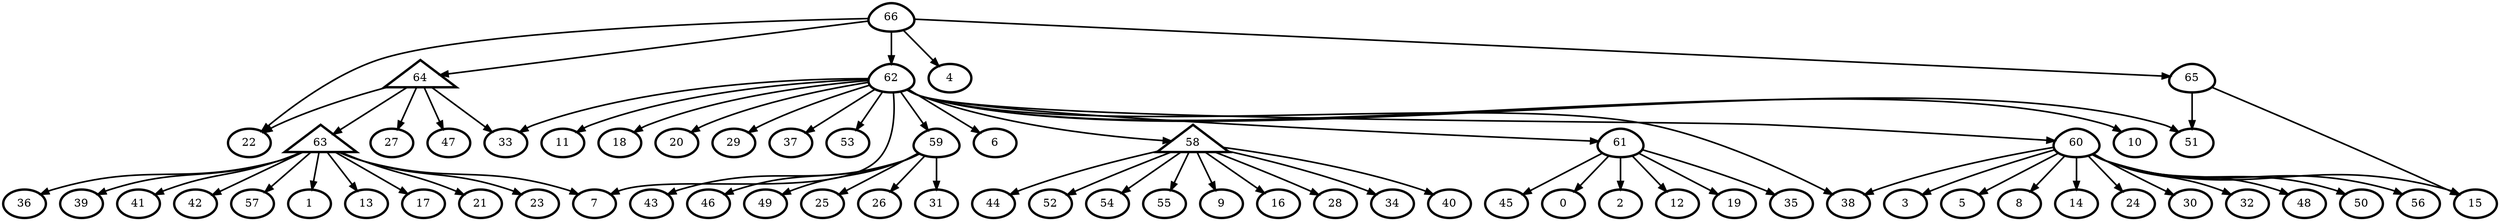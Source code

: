 digraph G {
    0 [penwidth=3,label="0"]
    1 [penwidth=3,label="1"]
    2 [penwidth=3,label="2"]
    3 [penwidth=3,label="3"]
    4 [penwidth=3,label="4"]
    5 [penwidth=3,label="5"]
    6 [penwidth=3,label="6"]
    7 [penwidth=3,label="7"]
    8 [penwidth=3,label="8"]
    9 [penwidth=3,label="9"]
    10 [penwidth=3,label="10"]
    11 [penwidth=3,label="11"]
    12 [penwidth=3,label="12"]
    13 [penwidth=3,label="13"]
    14 [penwidth=3,label="14"]
    15 [penwidth=3,label="15"]
    16 [penwidth=3,label="16"]
    17 [penwidth=3,label="17"]
    18 [penwidth=3,label="18"]
    19 [penwidth=3,label="19"]
    20 [penwidth=3,label="20"]
    21 [penwidth=3,label="21"]
    22 [penwidth=3,label="22"]
    23 [penwidth=3,label="23"]
    24 [penwidth=3,label="24"]
    25 [penwidth=3,label="25"]
    26 [penwidth=3,label="26"]
    27 [penwidth=3,label="27"]
    28 [penwidth=3,label="28"]
    29 [penwidth=3,label="29"]
    30 [penwidth=3,label="30"]
    31 [penwidth=3,label="31"]
    32 [penwidth=3,label="32"]
    33 [penwidth=3,label="33"]
    34 [penwidth=3,label="34"]
    35 [penwidth=3,label="35"]
    36 [penwidth=3,label="36"]
    37 [penwidth=3,label="37"]
    38 [penwidth=3,label="38"]
    39 [penwidth=3,label="39"]
    40 [penwidth=3,label="40"]
    41 [penwidth=3,label="41"]
    42 [penwidth=3,label="42"]
    43 [penwidth=3,label="43"]
    44 [penwidth=3,label="44"]
    45 [penwidth=3,label="45"]
    46 [penwidth=3,label="46"]
    47 [penwidth=3,label="47"]
    48 [penwidth=3,label="48"]
    49 [penwidth=3,label="49"]
    50 [penwidth=3,label="50"]
    51 [penwidth=3,label="51"]
    52 [penwidth=3,label="52"]
    53 [penwidth=3,label="53"]
    54 [penwidth=3,label="54"]
    55 [penwidth=3,label="55"]
    56 [penwidth=3,label="56"]
    57 [penwidth=3,label="57"]
    58 [penwidth=3,label="59",shape = "egg"]
    59 [penwidth=3,label="60",shape = "egg"]
    60 [penwidth=3,label="61",shape = "egg"]
    61 [penwidth=3,label="62",shape = "egg"]
    62 [penwidth=3,label="65",shape = "egg"]
    63 [penwidth=3,label="58",shape = "triangle"]
    64 [penwidth=3,label="63",shape = "triangle"]
    65 [penwidth=3,label="64",shape = "triangle"]
    66 [penwidth=3,label="66",shape = "egg"]

    63 -> 28 [penwidth=2]
    63 -> 34 [penwidth=2]
    63 -> 44 [penwidth=2]
    63 -> 9 [penwidth=2]
    63 -> 40 [penwidth=2]
    63 -> 54 [penwidth=2]
    63 -> 55 [penwidth=2]
    63 -> 16 [penwidth=2]
    63 -> 52 [penwidth=2]
    58 -> 49 [penwidth=2]
    58 -> 43 [penwidth=2]
    58 -> 31 [penwidth=2]
    58 -> 26 [penwidth=2]
    58 -> 46 [penwidth=2]
    58 -> 25 [penwidth=2]
    59 -> 5 [penwidth=2]
    59 -> 24 [penwidth=2]
    59 -> 15 [penwidth=2]
    59 -> 32 [penwidth=2]
    59 -> 3 [penwidth=2]
    59 -> 8 [penwidth=2]
    59 -> 38 [penwidth=2]
    59 -> 48 [penwidth=2]
    59 -> 14 [penwidth=2]
    59 -> 30 [penwidth=2]
    59 -> 50 [penwidth=2]
    59 -> 56 [penwidth=2]
    60 -> 19 [penwidth=2]
    60 -> 45 [penwidth=2]
    60 -> 35 [penwidth=2]
    60 -> 2 [penwidth=2]
    60 -> 12 [penwidth=2]
    60 -> 0 [penwidth=2]
    61 -> 53 [penwidth=2]
    61 -> 59 [penwidth=2]
    61 -> 7 [penwidth=2]
    61 -> 60 [penwidth=2]
    61 -> 10 [penwidth=2]
    61 -> 29 [penwidth=2]
    61 -> 58 [penwidth=2]
    61 -> 20 [penwidth=2]
    61 -> 33 [penwidth=2]
    61 -> 63 [penwidth=2]
    61 -> 6 [penwidth=2]
    61 -> 38 [penwidth=2]
    61 -> 51 [penwidth=2]
    61 -> 37 [penwidth=2]
    61 -> 18 [penwidth=2]
    61 -> 11 [penwidth=2]
    64 -> 41 [penwidth=2]
    64 -> 39 [penwidth=2]
    64 -> 57 [penwidth=2]
    64 -> 17 [penwidth=2]
    64 -> 42 [penwidth=2]
    64 -> 23 [penwidth=2]
    64 -> 21 [penwidth=2]
    64 -> 36 [penwidth=2]
    64 -> 13 [penwidth=2]
    64 -> 1 [penwidth=2]
    64 -> 7 [penwidth=2]
    65 -> 33 [penwidth=2]
    65 -> 64 [penwidth=2]
    65 -> 22 [penwidth=2]
    65 -> 27 [penwidth=2]
    65 -> 47 [penwidth=2]
    62 -> 15 [penwidth=2]
    62 -> 51 [penwidth=2]
    66 -> 61 [penwidth=2]
    66 -> 4 [penwidth=2]
    66 -> 65 [penwidth=2]
    66 -> 22 [penwidth=2]
    66 -> 62 [penwidth=2]
}